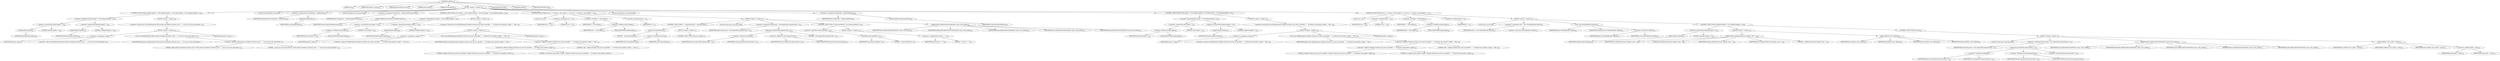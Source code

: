 digraph "addFiles" {  
"930" [label = <(METHOD,addFiles)<SUB>456</SUB>> ]
"41" [label = <(PARAM,this)<SUB>456</SUB>> ]
"931" [label = <(PARAM,FileScanner scanner)<SUB>456</SUB>> ]
"932" [label = <(PARAM,ZipOutputStream zOut)<SUB>456</SUB>> ]
"933" [label = <(PARAM,String prefix)<SUB>457</SUB>> ]
"934" [label = <(PARAM,String fullpath)<SUB>457</SUB>> ]
"935" [label = <(BLOCK,&lt;empty&gt;,&lt;empty&gt;)<SUB>458</SUB>> ]
"936" [label = <(CONTROL_STRUCTURE,if (prefix.length() &gt; 0 &amp;&amp; fullpath.length() &gt; 0),if (prefix.length() &gt; 0 &amp;&amp; fullpath.length() &gt; 0))<SUB>460</SUB>> ]
"937" [label = <(&lt;operator&gt;.logicalAnd,prefix.length() &gt; 0 &amp;&amp; fullpath.length() &gt; 0)<SUB>460</SUB>> ]
"938" [label = <(&lt;operator&gt;.greaterThan,prefix.length() &gt; 0)<SUB>460</SUB>> ]
"939" [label = <(length,prefix.length())<SUB>460</SUB>> ]
"940" [label = <(IDENTIFIER,prefix,prefix.length())<SUB>460</SUB>> ]
"941" [label = <(LITERAL,0,prefix.length() &gt; 0)<SUB>460</SUB>> ]
"942" [label = <(&lt;operator&gt;.greaterThan,fullpath.length() &gt; 0)<SUB>460</SUB>> ]
"943" [label = <(length,fullpath.length())<SUB>460</SUB>> ]
"944" [label = <(IDENTIFIER,fullpath,fullpath.length())<SUB>460</SUB>> ]
"945" [label = <(LITERAL,0,fullpath.length() &gt; 0)<SUB>460</SUB>> ]
"946" [label = <(BLOCK,&lt;empty&gt;,&lt;empty&gt;)<SUB>460</SUB>> ]
"947" [label = <(&lt;operator&gt;.throw,throw new BuildException(&quot;Both prefix and fullpath attributes must&quot; + &quot; not be set on the same fileset.&quot;);)<SUB>461</SUB>> ]
"948" [label = <(BLOCK,&lt;empty&gt;,&lt;empty&gt;)<SUB>461</SUB>> ]
"949" [label = <(&lt;operator&gt;.assignment,&lt;empty&gt;)> ]
"950" [label = <(IDENTIFIER,$obj19,&lt;empty&gt;)> ]
"951" [label = <(&lt;operator&gt;.alloc,new BuildException(&quot;Both prefix and fullpath attributes must&quot; + &quot; not be set on the same fileset.&quot;))<SUB>461</SUB>> ]
"952" [label = <(&lt;init&gt;,new BuildException(&quot;Both prefix and fullpath attributes must&quot; + &quot; not be set on the same fileset.&quot;))<SUB>461</SUB>> ]
"953" [label = <(IDENTIFIER,$obj19,new BuildException(&quot;Both prefix and fullpath attributes must&quot; + &quot; not be set on the same fileset.&quot;))> ]
"954" [label = <(&lt;operator&gt;.addition,&quot;Both prefix and fullpath attributes must&quot; + &quot; not be set on the same fileset.&quot;)<SUB>461</SUB>> ]
"955" [label = <(LITERAL,&quot;Both prefix and fullpath attributes must&quot;,&quot;Both prefix and fullpath attributes must&quot; + &quot; not be set on the same fileset.&quot;)<SUB>461</SUB>> ]
"956" [label = <(LITERAL,&quot; not be set on the same fileset.&quot;,&quot;Both prefix and fullpath attributes must&quot; + &quot; not be set on the same fileset.&quot;)<SUB>462</SUB>> ]
"957" [label = <(IDENTIFIER,$obj19,&lt;empty&gt;)> ]
"958" [label = <(LOCAL,File thisBaseDir: java.io.File)> ]
"959" [label = <(&lt;operator&gt;.assignment,File thisBaseDir = getBasedir())<SUB>465</SUB>> ]
"960" [label = <(IDENTIFIER,thisBaseDir,File thisBaseDir = getBasedir())<SUB>465</SUB>> ]
"961" [label = <(getBasedir,getBasedir())<SUB>465</SUB>> ]
"962" [label = <(IDENTIFIER,scanner,getBasedir())<SUB>465</SUB>> ]
"963" [label = <(LOCAL,String[] dirs: java.lang.String[])> ]
"964" [label = <(&lt;operator&gt;.assignment,String[] dirs = getIncludedDirectories())<SUB>468</SUB>> ]
"965" [label = <(IDENTIFIER,dirs,String[] dirs = getIncludedDirectories())<SUB>468</SUB>> ]
"966" [label = <(getIncludedDirectories,getIncludedDirectories())<SUB>468</SUB>> ]
"967" [label = <(IDENTIFIER,scanner,getIncludedDirectories())<SUB>468</SUB>> ]
"968" [label = <(CONTROL_STRUCTURE,if (dirs.length &gt; 0 &amp;&amp; fullpath.length() &gt; 0),if (dirs.length &gt; 0 &amp;&amp; fullpath.length() &gt; 0))<SUB>469</SUB>> ]
"969" [label = <(&lt;operator&gt;.logicalAnd,dirs.length &gt; 0 &amp;&amp; fullpath.length() &gt; 0)<SUB>469</SUB>> ]
"970" [label = <(&lt;operator&gt;.greaterThan,dirs.length &gt; 0)<SUB>469</SUB>> ]
"971" [label = <(&lt;operator&gt;.fieldAccess,dirs.length)<SUB>469</SUB>> ]
"972" [label = <(IDENTIFIER,dirs,dirs.length &gt; 0)<SUB>469</SUB>> ]
"973" [label = <(FIELD_IDENTIFIER,length,length)<SUB>469</SUB>> ]
"974" [label = <(LITERAL,0,dirs.length &gt; 0)<SUB>469</SUB>> ]
"975" [label = <(&lt;operator&gt;.greaterThan,fullpath.length() &gt; 0)<SUB>469</SUB>> ]
"976" [label = <(length,fullpath.length())<SUB>469</SUB>> ]
"977" [label = <(IDENTIFIER,fullpath,fullpath.length())<SUB>469</SUB>> ]
"978" [label = <(LITERAL,0,fullpath.length() &gt; 0)<SUB>469</SUB>> ]
"979" [label = <(BLOCK,&lt;empty&gt;,&lt;empty&gt;)<SUB>469</SUB>> ]
"980" [label = <(&lt;operator&gt;.throw,throw new BuildException(&quot;fullpath attribute may only be specified&quot; + &quot; for filesets that specify a single&quot; + &quot; file.&quot;);)<SUB>470</SUB>> ]
"981" [label = <(BLOCK,&lt;empty&gt;,&lt;empty&gt;)<SUB>470</SUB>> ]
"982" [label = <(&lt;operator&gt;.assignment,&lt;empty&gt;)> ]
"983" [label = <(IDENTIFIER,$obj20,&lt;empty&gt;)> ]
"984" [label = <(&lt;operator&gt;.alloc,new BuildException(&quot;fullpath attribute may only be specified&quot; + &quot; for filesets that specify a single&quot; + &quot; file.&quot;))<SUB>470</SUB>> ]
"985" [label = <(&lt;init&gt;,new BuildException(&quot;fullpath attribute may only be specified&quot; + &quot; for filesets that specify a single&quot; + &quot; file.&quot;))<SUB>470</SUB>> ]
"986" [label = <(IDENTIFIER,$obj20,new BuildException(&quot;fullpath attribute may only be specified&quot; + &quot; for filesets that specify a single&quot; + &quot; file.&quot;))> ]
"987" [label = <(&lt;operator&gt;.addition,&quot;fullpath attribute may only be specified&quot; + &quot; for filesets that specify a single&quot; + &quot; file.&quot;)<SUB>470</SUB>> ]
"988" [label = <(&lt;operator&gt;.addition,&quot;fullpath attribute may only be specified&quot; + &quot; for filesets that specify a single&quot;)<SUB>470</SUB>> ]
"989" [label = <(LITERAL,&quot;fullpath attribute may only be specified&quot;,&quot;fullpath attribute may only be specified&quot; + &quot; for filesets that specify a single&quot;)<SUB>470</SUB>> ]
"990" [label = <(LITERAL,&quot; for filesets that specify a single&quot;,&quot;fullpath attribute may only be specified&quot; + &quot; for filesets that specify a single&quot;)<SUB>471</SUB>> ]
"991" [label = <(LITERAL,&quot; file.&quot;,&quot;fullpath attribute may only be specified&quot; + &quot; for filesets that specify a single&quot; + &quot; file.&quot;)<SUB>472</SUB>> ]
"992" [label = <(IDENTIFIER,$obj20,&lt;empty&gt;)> ]
"993" [label = <(CONTROL_STRUCTURE,for (int i = 0; Some(i &lt; dirs.length); i++),for (int i = 0; Some(i &lt; dirs.length); i++))<SUB>474</SUB>> ]
"994" [label = <(LOCAL,int i: int)> ]
"995" [label = <(&lt;operator&gt;.assignment,int i = 0)<SUB>474</SUB>> ]
"996" [label = <(IDENTIFIER,i,int i = 0)<SUB>474</SUB>> ]
"997" [label = <(LITERAL,0,int i = 0)<SUB>474</SUB>> ]
"998" [label = <(&lt;operator&gt;.lessThan,i &lt; dirs.length)<SUB>474</SUB>> ]
"999" [label = <(IDENTIFIER,i,i &lt; dirs.length)<SUB>474</SUB>> ]
"1000" [label = <(&lt;operator&gt;.fieldAccess,dirs.length)<SUB>474</SUB>> ]
"1001" [label = <(IDENTIFIER,dirs,i &lt; dirs.length)<SUB>474</SUB>> ]
"1002" [label = <(FIELD_IDENTIFIER,length,length)<SUB>474</SUB>> ]
"1003" [label = <(&lt;operator&gt;.postIncrement,i++)<SUB>474</SUB>> ]
"1004" [label = <(IDENTIFIER,i,i++)<SUB>474</SUB>> ]
"1005" [label = <(BLOCK,&lt;empty&gt;,&lt;empty&gt;)<SUB>474</SUB>> ]
"1006" [label = <(CONTROL_STRUCTURE,if (&quot;&quot;.equals(dirs[i])),if (&quot;&quot;.equals(dirs[i])))<SUB>475</SUB>> ]
"1007" [label = <(equals,this.equals(dirs[i]))<SUB>475</SUB>> ]
"1008" [label = <(LITERAL,&quot;&quot;,this.equals(dirs[i]))<SUB>475</SUB>> ]
"1009" [label = <(&lt;operator&gt;.indexAccess,dirs[i])<SUB>475</SUB>> ]
"1010" [label = <(IDENTIFIER,dirs,this.equals(dirs[i]))<SUB>475</SUB>> ]
"1011" [label = <(IDENTIFIER,i,this.equals(dirs[i]))<SUB>475</SUB>> ]
"1012" [label = <(BLOCK,&lt;empty&gt;,&lt;empty&gt;)<SUB>475</SUB>> ]
"1013" [label = <(CONTROL_STRUCTURE,continue;,continue;)<SUB>476</SUB>> ]
"1014" [label = <(LOCAL,String name: java.lang.String)> ]
"1015" [label = <(&lt;operator&gt;.assignment,String name = this.replace(File.separatorChar, '/'))<SUB>478</SUB>> ]
"1016" [label = <(IDENTIFIER,name,String name = this.replace(File.separatorChar, '/'))<SUB>478</SUB>> ]
"1017" [label = <(replace,this.replace(File.separatorChar, '/'))<SUB>478</SUB>> ]
"1018" [label = <(&lt;operator&gt;.indexAccess,dirs[i])<SUB>478</SUB>> ]
"1019" [label = <(IDENTIFIER,dirs,this.replace(File.separatorChar, '/'))<SUB>478</SUB>> ]
"1020" [label = <(IDENTIFIER,i,this.replace(File.separatorChar, '/'))<SUB>478</SUB>> ]
"1021" [label = <(&lt;operator&gt;.fieldAccess,File.separatorChar)<SUB>478</SUB>> ]
"1022" [label = <(IDENTIFIER,File,this.replace(File.separatorChar, '/'))<SUB>478</SUB>> ]
"1023" [label = <(FIELD_IDENTIFIER,separatorChar,separatorChar)<SUB>478</SUB>> ]
"1024" [label = <(LITERAL,'/',this.replace(File.separatorChar, '/'))<SUB>478</SUB>> ]
"1025" [label = <(CONTROL_STRUCTURE,if (!name.endsWith(&quot;/&quot;)),if (!name.endsWith(&quot;/&quot;)))<SUB>479</SUB>> ]
"1026" [label = <(&lt;operator&gt;.logicalNot,!name.endsWith(&quot;/&quot;))<SUB>479</SUB>> ]
"1027" [label = <(endsWith,name.endsWith(&quot;/&quot;))<SUB>479</SUB>> ]
"1028" [label = <(IDENTIFIER,name,name.endsWith(&quot;/&quot;))<SUB>479</SUB>> ]
"1029" [label = <(LITERAL,&quot;/&quot;,name.endsWith(&quot;/&quot;))<SUB>479</SUB>> ]
"1030" [label = <(BLOCK,&lt;empty&gt;,&lt;empty&gt;)<SUB>479</SUB>> ]
"1031" [label = <(&lt;operator&gt;.assignmentPlus,name += &quot;/&quot;)<SUB>480</SUB>> ]
"1032" [label = <(IDENTIFIER,name,name += &quot;/&quot;)<SUB>480</SUB>> ]
"1033" [label = <(LITERAL,&quot;/&quot;,name += &quot;/&quot;)<SUB>480</SUB>> ]
"1034" [label = <(addParentDirs,addParentDirs(thisBaseDir, name, zOut, prefix))<SUB>482</SUB>> ]
"40" [label = <(IDENTIFIER,this,addParentDirs(thisBaseDir, name, zOut, prefix))<SUB>482</SUB>> ]
"1035" [label = <(IDENTIFIER,thisBaseDir,addParentDirs(thisBaseDir, name, zOut, prefix))<SUB>482</SUB>> ]
"1036" [label = <(IDENTIFIER,name,addParentDirs(thisBaseDir, name, zOut, prefix))<SUB>482</SUB>> ]
"1037" [label = <(IDENTIFIER,zOut,addParentDirs(thisBaseDir, name, zOut, prefix))<SUB>482</SUB>> ]
"1038" [label = <(IDENTIFIER,prefix,addParentDirs(thisBaseDir, name, zOut, prefix))<SUB>482</SUB>> ]
"1039" [label = <(LOCAL,String[] files: java.lang.String[])> ]
"1040" [label = <(&lt;operator&gt;.assignment,String[] files = getIncludedFiles())<SUB>486</SUB>> ]
"1041" [label = <(IDENTIFIER,files,String[] files = getIncludedFiles())<SUB>486</SUB>> ]
"1042" [label = <(getIncludedFiles,getIncludedFiles())<SUB>486</SUB>> ]
"1043" [label = <(IDENTIFIER,scanner,getIncludedFiles())<SUB>486</SUB>> ]
"1044" [label = <(CONTROL_STRUCTURE,if (files.length &gt; 1 &amp;&amp; fullpath.length() &gt; 0),if (files.length &gt; 1 &amp;&amp; fullpath.length() &gt; 0))<SUB>487</SUB>> ]
"1045" [label = <(&lt;operator&gt;.logicalAnd,files.length &gt; 1 &amp;&amp; fullpath.length() &gt; 0)<SUB>487</SUB>> ]
"1046" [label = <(&lt;operator&gt;.greaterThan,files.length &gt; 1)<SUB>487</SUB>> ]
"1047" [label = <(&lt;operator&gt;.fieldAccess,files.length)<SUB>487</SUB>> ]
"1048" [label = <(IDENTIFIER,files,files.length &gt; 1)<SUB>487</SUB>> ]
"1049" [label = <(FIELD_IDENTIFIER,length,length)<SUB>487</SUB>> ]
"1050" [label = <(LITERAL,1,files.length &gt; 1)<SUB>487</SUB>> ]
"1051" [label = <(&lt;operator&gt;.greaterThan,fullpath.length() &gt; 0)<SUB>487</SUB>> ]
"1052" [label = <(length,fullpath.length())<SUB>487</SUB>> ]
"1053" [label = <(IDENTIFIER,fullpath,fullpath.length())<SUB>487</SUB>> ]
"1054" [label = <(LITERAL,0,fullpath.length() &gt; 0)<SUB>487</SUB>> ]
"1055" [label = <(BLOCK,&lt;empty&gt;,&lt;empty&gt;)<SUB>487</SUB>> ]
"1056" [label = <(&lt;operator&gt;.throw,throw new BuildException(&quot;fullpath attribute may only be specified&quot; + &quot; for filesets that specify a single&quot; + &quot;file.&quot;);)<SUB>488</SUB>> ]
"1057" [label = <(BLOCK,&lt;empty&gt;,&lt;empty&gt;)<SUB>488</SUB>> ]
"1058" [label = <(&lt;operator&gt;.assignment,&lt;empty&gt;)> ]
"1059" [label = <(IDENTIFIER,$obj21,&lt;empty&gt;)> ]
"1060" [label = <(&lt;operator&gt;.alloc,new BuildException(&quot;fullpath attribute may only be specified&quot; + &quot; for filesets that specify a single&quot; + &quot;file.&quot;))<SUB>488</SUB>> ]
"1061" [label = <(&lt;init&gt;,new BuildException(&quot;fullpath attribute may only be specified&quot; + &quot; for filesets that specify a single&quot; + &quot;file.&quot;))<SUB>488</SUB>> ]
"1062" [label = <(IDENTIFIER,$obj21,new BuildException(&quot;fullpath attribute may only be specified&quot; + &quot; for filesets that specify a single&quot; + &quot;file.&quot;))> ]
"1063" [label = <(&lt;operator&gt;.addition,&quot;fullpath attribute may only be specified&quot; + &quot; for filesets that specify a single&quot; + &quot;file.&quot;)<SUB>488</SUB>> ]
"1064" [label = <(&lt;operator&gt;.addition,&quot;fullpath attribute may only be specified&quot; + &quot; for filesets that specify a single&quot;)<SUB>488</SUB>> ]
"1065" [label = <(LITERAL,&quot;fullpath attribute may only be specified&quot;,&quot;fullpath attribute may only be specified&quot; + &quot; for filesets that specify a single&quot;)<SUB>488</SUB>> ]
"1066" [label = <(LITERAL,&quot; for filesets that specify a single&quot;,&quot;fullpath attribute may only be specified&quot; + &quot; for filesets that specify a single&quot;)<SUB>489</SUB>> ]
"1067" [label = <(LITERAL,&quot;file.&quot;,&quot;fullpath attribute may only be specified&quot; + &quot; for filesets that specify a single&quot; + &quot;file.&quot;)<SUB>490</SUB>> ]
"1068" [label = <(IDENTIFIER,$obj21,&lt;empty&gt;)> ]
"1069" [label = <(CONTROL_STRUCTURE,for (int i = 0; Some(i &lt; files.length); i++),for (int i = 0; Some(i &lt; files.length); i++))<SUB>492</SUB>> ]
"1070" [label = <(LOCAL,int i: int)> ]
"1071" [label = <(&lt;operator&gt;.assignment,int i = 0)<SUB>492</SUB>> ]
"1072" [label = <(IDENTIFIER,i,int i = 0)<SUB>492</SUB>> ]
"1073" [label = <(LITERAL,0,int i = 0)<SUB>492</SUB>> ]
"1074" [label = <(&lt;operator&gt;.lessThan,i &lt; files.length)<SUB>492</SUB>> ]
"1075" [label = <(IDENTIFIER,i,i &lt; files.length)<SUB>492</SUB>> ]
"1076" [label = <(&lt;operator&gt;.fieldAccess,files.length)<SUB>492</SUB>> ]
"1077" [label = <(IDENTIFIER,files,i &lt; files.length)<SUB>492</SUB>> ]
"1078" [label = <(FIELD_IDENTIFIER,length,length)<SUB>492</SUB>> ]
"1079" [label = <(&lt;operator&gt;.postIncrement,i++)<SUB>492</SUB>> ]
"1080" [label = <(IDENTIFIER,i,i++)<SUB>492</SUB>> ]
"1081" [label = <(BLOCK,&lt;empty&gt;,&lt;empty&gt;)<SUB>492</SUB>> ]
"43" [label = <(LOCAL,File f: java.io.File)> ]
"1082" [label = <(&lt;operator&gt;.assignment,File f = new File(thisBaseDir, files[i]))<SUB>493</SUB>> ]
"1083" [label = <(IDENTIFIER,f,File f = new File(thisBaseDir, files[i]))<SUB>493</SUB>> ]
"1084" [label = <(&lt;operator&gt;.alloc,new File(thisBaseDir, files[i]))<SUB>493</SUB>> ]
"1085" [label = <(&lt;init&gt;,new File(thisBaseDir, files[i]))<SUB>493</SUB>> ]
"42" [label = <(IDENTIFIER,f,new File(thisBaseDir, files[i]))<SUB>493</SUB>> ]
"1086" [label = <(IDENTIFIER,thisBaseDir,new File(thisBaseDir, files[i]))<SUB>493</SUB>> ]
"1087" [label = <(&lt;operator&gt;.indexAccess,files[i])<SUB>493</SUB>> ]
"1088" [label = <(IDENTIFIER,files,new File(thisBaseDir, files[i]))<SUB>493</SUB>> ]
"1089" [label = <(IDENTIFIER,i,new File(thisBaseDir, files[i]))<SUB>493</SUB>> ]
"1090" [label = <(CONTROL_STRUCTURE,if (fullpath.length() &gt; 0),if (fullpath.length() &gt; 0))<SUB>494</SUB>> ]
"1091" [label = <(&lt;operator&gt;.greaterThan,fullpath.length() &gt; 0)<SUB>494</SUB>> ]
"1092" [label = <(length,fullpath.length())<SUB>494</SUB>> ]
"1093" [label = <(IDENTIFIER,fullpath,fullpath.length())<SUB>494</SUB>> ]
"1094" [label = <(LITERAL,0,fullpath.length() &gt; 0)<SUB>494</SUB>> ]
"1095" [label = <(BLOCK,&lt;empty&gt;,&lt;empty&gt;)<SUB>494</SUB>> ]
"1096" [label = <(addParentDirs,addParentDirs(null, fullpath, zOut, &quot;&quot;))<SUB>496</SUB>> ]
"44" [label = <(IDENTIFIER,this,addParentDirs(null, fullpath, zOut, &quot;&quot;))<SUB>496</SUB>> ]
"1097" [label = <(LITERAL,null,addParentDirs(null, fullpath, zOut, &quot;&quot;))<SUB>496</SUB>> ]
"1098" [label = <(IDENTIFIER,fullpath,addParentDirs(null, fullpath, zOut, &quot;&quot;))<SUB>496</SUB>> ]
"1099" [label = <(IDENTIFIER,zOut,addParentDirs(null, fullpath, zOut, &quot;&quot;))<SUB>496</SUB>> ]
"1100" [label = <(LITERAL,&quot;&quot;,addParentDirs(null, fullpath, zOut, &quot;&quot;))<SUB>496</SUB>> ]
"1101" [label = <(zipFile,zipFile(f, zOut, fullpath))<SUB>497</SUB>> ]
"45" [label = <(IDENTIFIER,this,zipFile(f, zOut, fullpath))<SUB>497</SUB>> ]
"1102" [label = <(IDENTIFIER,f,zipFile(f, zOut, fullpath))<SUB>497</SUB>> ]
"1103" [label = <(IDENTIFIER,zOut,zipFile(f, zOut, fullpath))<SUB>497</SUB>> ]
"1104" [label = <(IDENTIFIER,fullpath,zipFile(f, zOut, fullpath))<SUB>497</SUB>> ]
"1105" [label = <(CONTROL_STRUCTURE,else,else)<SUB>498</SUB>> ]
"1106" [label = <(BLOCK,&lt;empty&gt;,&lt;empty&gt;)<SUB>498</SUB>> ]
"1107" [label = <(LOCAL,String name: java.lang.String)> ]
"1108" [label = <(&lt;operator&gt;.assignment,String name = this.replace(File.separatorChar, '/'))<SUB>500</SUB>> ]
"1109" [label = <(IDENTIFIER,name,String name = this.replace(File.separatorChar, '/'))<SUB>500</SUB>> ]
"1110" [label = <(replace,this.replace(File.separatorChar, '/'))<SUB>500</SUB>> ]
"1111" [label = <(&lt;operator&gt;.indexAccess,files[i])<SUB>500</SUB>> ]
"1112" [label = <(IDENTIFIER,files,this.replace(File.separatorChar, '/'))<SUB>500</SUB>> ]
"1113" [label = <(IDENTIFIER,i,this.replace(File.separatorChar, '/'))<SUB>500</SUB>> ]
"1114" [label = <(&lt;operator&gt;.fieldAccess,File.separatorChar)<SUB>500</SUB>> ]
"1115" [label = <(IDENTIFIER,File,this.replace(File.separatorChar, '/'))<SUB>500</SUB>> ]
"1116" [label = <(FIELD_IDENTIFIER,separatorChar,separatorChar)<SUB>500</SUB>> ]
"1117" [label = <(LITERAL,'/',this.replace(File.separatorChar, '/'))<SUB>500</SUB>> ]
"1118" [label = <(addParentDirs,addParentDirs(thisBaseDir, name, zOut, prefix))<SUB>501</SUB>> ]
"46" [label = <(IDENTIFIER,this,addParentDirs(thisBaseDir, name, zOut, prefix))<SUB>501</SUB>> ]
"1119" [label = <(IDENTIFIER,thisBaseDir,addParentDirs(thisBaseDir, name, zOut, prefix))<SUB>501</SUB>> ]
"1120" [label = <(IDENTIFIER,name,addParentDirs(thisBaseDir, name, zOut, prefix))<SUB>501</SUB>> ]
"1121" [label = <(IDENTIFIER,zOut,addParentDirs(thisBaseDir, name, zOut, prefix))<SUB>501</SUB>> ]
"1122" [label = <(IDENTIFIER,prefix,addParentDirs(thisBaseDir, name, zOut, prefix))<SUB>501</SUB>> ]
"1123" [label = <(zipFile,zipFile(f, zOut, prefix + name))<SUB>502</SUB>> ]
"47" [label = <(IDENTIFIER,this,zipFile(f, zOut, prefix + name))<SUB>502</SUB>> ]
"1124" [label = <(IDENTIFIER,f,zipFile(f, zOut, prefix + name))<SUB>502</SUB>> ]
"1125" [label = <(IDENTIFIER,zOut,zipFile(f, zOut, prefix + name))<SUB>502</SUB>> ]
"1126" [label = <(&lt;operator&gt;.addition,prefix + name)<SUB>502</SUB>> ]
"1127" [label = <(IDENTIFIER,prefix,prefix + name)<SUB>502</SUB>> ]
"1128" [label = <(IDENTIFIER,name,prefix + name)<SUB>502</SUB>> ]
"1129" [label = <(MODIFIER,PROTECTED)> ]
"1130" [label = <(MODIFIER,VIRTUAL)> ]
"1131" [label = <(METHOD_RETURN,void)<SUB>456</SUB>> ]
  "930" -> "41" 
  "930" -> "931" 
  "930" -> "932" 
  "930" -> "933" 
  "930" -> "934" 
  "930" -> "935" 
  "930" -> "1129" 
  "930" -> "1130" 
  "930" -> "1131" 
  "935" -> "936" 
  "935" -> "958" 
  "935" -> "959" 
  "935" -> "963" 
  "935" -> "964" 
  "935" -> "968" 
  "935" -> "993" 
  "935" -> "1039" 
  "935" -> "1040" 
  "935" -> "1044" 
  "935" -> "1069" 
  "936" -> "937" 
  "936" -> "946" 
  "937" -> "938" 
  "937" -> "942" 
  "938" -> "939" 
  "938" -> "941" 
  "939" -> "940" 
  "942" -> "943" 
  "942" -> "945" 
  "943" -> "944" 
  "946" -> "947" 
  "947" -> "948" 
  "948" -> "949" 
  "948" -> "952" 
  "948" -> "957" 
  "949" -> "950" 
  "949" -> "951" 
  "952" -> "953" 
  "952" -> "954" 
  "954" -> "955" 
  "954" -> "956" 
  "959" -> "960" 
  "959" -> "961" 
  "961" -> "962" 
  "964" -> "965" 
  "964" -> "966" 
  "966" -> "967" 
  "968" -> "969" 
  "968" -> "979" 
  "969" -> "970" 
  "969" -> "975" 
  "970" -> "971" 
  "970" -> "974" 
  "971" -> "972" 
  "971" -> "973" 
  "975" -> "976" 
  "975" -> "978" 
  "976" -> "977" 
  "979" -> "980" 
  "980" -> "981" 
  "981" -> "982" 
  "981" -> "985" 
  "981" -> "992" 
  "982" -> "983" 
  "982" -> "984" 
  "985" -> "986" 
  "985" -> "987" 
  "987" -> "988" 
  "987" -> "991" 
  "988" -> "989" 
  "988" -> "990" 
  "993" -> "994" 
  "993" -> "995" 
  "993" -> "998" 
  "993" -> "1003" 
  "993" -> "1005" 
  "995" -> "996" 
  "995" -> "997" 
  "998" -> "999" 
  "998" -> "1000" 
  "1000" -> "1001" 
  "1000" -> "1002" 
  "1003" -> "1004" 
  "1005" -> "1006" 
  "1005" -> "1014" 
  "1005" -> "1015" 
  "1005" -> "1025" 
  "1005" -> "1034" 
  "1006" -> "1007" 
  "1006" -> "1012" 
  "1007" -> "1008" 
  "1007" -> "1009" 
  "1009" -> "1010" 
  "1009" -> "1011" 
  "1012" -> "1013" 
  "1015" -> "1016" 
  "1015" -> "1017" 
  "1017" -> "1018" 
  "1017" -> "1021" 
  "1017" -> "1024" 
  "1018" -> "1019" 
  "1018" -> "1020" 
  "1021" -> "1022" 
  "1021" -> "1023" 
  "1025" -> "1026" 
  "1025" -> "1030" 
  "1026" -> "1027" 
  "1027" -> "1028" 
  "1027" -> "1029" 
  "1030" -> "1031" 
  "1031" -> "1032" 
  "1031" -> "1033" 
  "1034" -> "40" 
  "1034" -> "1035" 
  "1034" -> "1036" 
  "1034" -> "1037" 
  "1034" -> "1038" 
  "1040" -> "1041" 
  "1040" -> "1042" 
  "1042" -> "1043" 
  "1044" -> "1045" 
  "1044" -> "1055" 
  "1045" -> "1046" 
  "1045" -> "1051" 
  "1046" -> "1047" 
  "1046" -> "1050" 
  "1047" -> "1048" 
  "1047" -> "1049" 
  "1051" -> "1052" 
  "1051" -> "1054" 
  "1052" -> "1053" 
  "1055" -> "1056" 
  "1056" -> "1057" 
  "1057" -> "1058" 
  "1057" -> "1061" 
  "1057" -> "1068" 
  "1058" -> "1059" 
  "1058" -> "1060" 
  "1061" -> "1062" 
  "1061" -> "1063" 
  "1063" -> "1064" 
  "1063" -> "1067" 
  "1064" -> "1065" 
  "1064" -> "1066" 
  "1069" -> "1070" 
  "1069" -> "1071" 
  "1069" -> "1074" 
  "1069" -> "1079" 
  "1069" -> "1081" 
  "1071" -> "1072" 
  "1071" -> "1073" 
  "1074" -> "1075" 
  "1074" -> "1076" 
  "1076" -> "1077" 
  "1076" -> "1078" 
  "1079" -> "1080" 
  "1081" -> "43" 
  "1081" -> "1082" 
  "1081" -> "1085" 
  "1081" -> "1090" 
  "1082" -> "1083" 
  "1082" -> "1084" 
  "1085" -> "42" 
  "1085" -> "1086" 
  "1085" -> "1087" 
  "1087" -> "1088" 
  "1087" -> "1089" 
  "1090" -> "1091" 
  "1090" -> "1095" 
  "1090" -> "1105" 
  "1091" -> "1092" 
  "1091" -> "1094" 
  "1092" -> "1093" 
  "1095" -> "1096" 
  "1095" -> "1101" 
  "1096" -> "44" 
  "1096" -> "1097" 
  "1096" -> "1098" 
  "1096" -> "1099" 
  "1096" -> "1100" 
  "1101" -> "45" 
  "1101" -> "1102" 
  "1101" -> "1103" 
  "1101" -> "1104" 
  "1105" -> "1106" 
  "1106" -> "1107" 
  "1106" -> "1108" 
  "1106" -> "1118" 
  "1106" -> "1123" 
  "1108" -> "1109" 
  "1108" -> "1110" 
  "1110" -> "1111" 
  "1110" -> "1114" 
  "1110" -> "1117" 
  "1111" -> "1112" 
  "1111" -> "1113" 
  "1114" -> "1115" 
  "1114" -> "1116" 
  "1118" -> "46" 
  "1118" -> "1119" 
  "1118" -> "1120" 
  "1118" -> "1121" 
  "1118" -> "1122" 
  "1123" -> "47" 
  "1123" -> "1124" 
  "1123" -> "1125" 
  "1123" -> "1126" 
  "1126" -> "1127" 
  "1126" -> "1128" 
}
